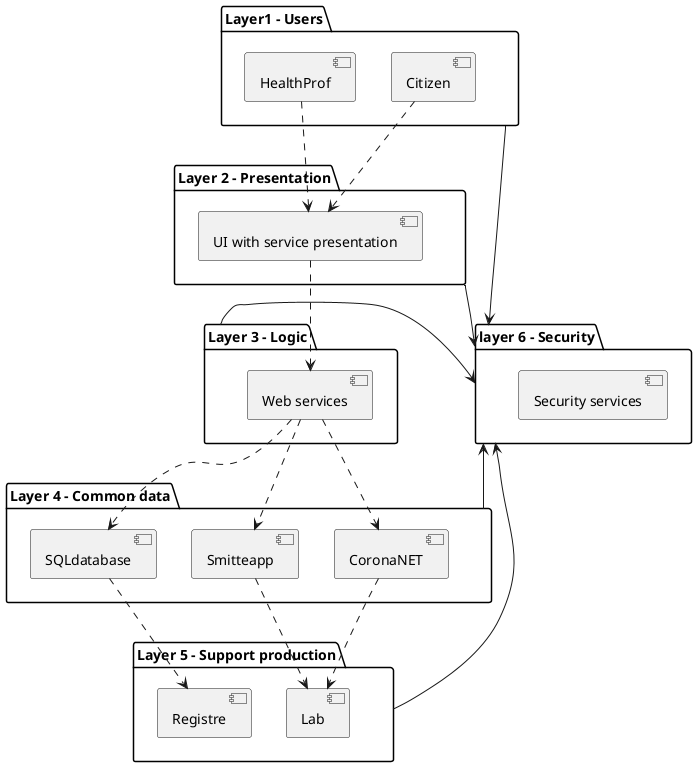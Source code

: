 @startuml
'https://plantuml.com/component-diagram


package "Layer1 - Users" as U{
  [Citizen]
  [HealthProf]

}
package "Layer 2 - Presentation" as ui {
  [UI with service presentation]

}
package "Layer 3 - Logic" as L {

   [Web services]
 }
package  "Layer 4 - Common data" as data{
  [CoronaNET]
  [Smitteapp]
  [SQLdatabase]
}


package "Layer 5 - Support production" as sup{
  [Lab]
  [Registre]
}

package "layer 6 - Security" as sec{
[Security services]
}

U-right->sec
ui-right->sec
L-right->sec
data-left->sec
sup-left->sec

[Citizen]..>[UI with service presentation]
[HealthProf]..>[UI with service presentation]

[UI with service presentation]..>[Web services]

[Web services]..>[CoronaNET]
[Web services]..>[SQLdatabase]
[Web services]..>[Smitteapp]
[CoronaNET]..>[Lab]
[SQLdatabase]..>[Registre]
[Smitteapp]..>[Lab]
[Security services]


@enduml